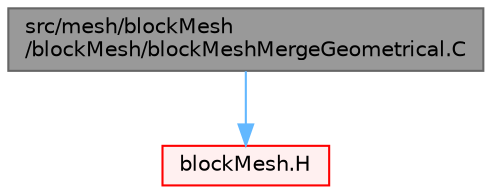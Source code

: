 digraph "src/mesh/blockMesh/blockMesh/blockMeshMergeGeometrical.C"
{
 // LATEX_PDF_SIZE
  bgcolor="transparent";
  edge [fontname=Helvetica,fontsize=10,labelfontname=Helvetica,labelfontsize=10];
  node [fontname=Helvetica,fontsize=10,shape=box,height=0.2,width=0.4];
  Node1 [id="Node000001",label="src/mesh/blockMesh\l/blockMesh/blockMeshMergeGeometrical.C",height=0.2,width=0.4,color="gray40", fillcolor="grey60", style="filled", fontcolor="black",tooltip=" "];
  Node1 -> Node2 [id="edge1_Node000001_Node000002",color="steelblue1",style="solid",tooltip=" "];
  Node2 [id="Node000002",label="blockMesh.H",height=0.2,width=0.4,color="red", fillcolor="#FFF0F0", style="filled",URL="$blockMesh_8H.html",tooltip=" "];
}
